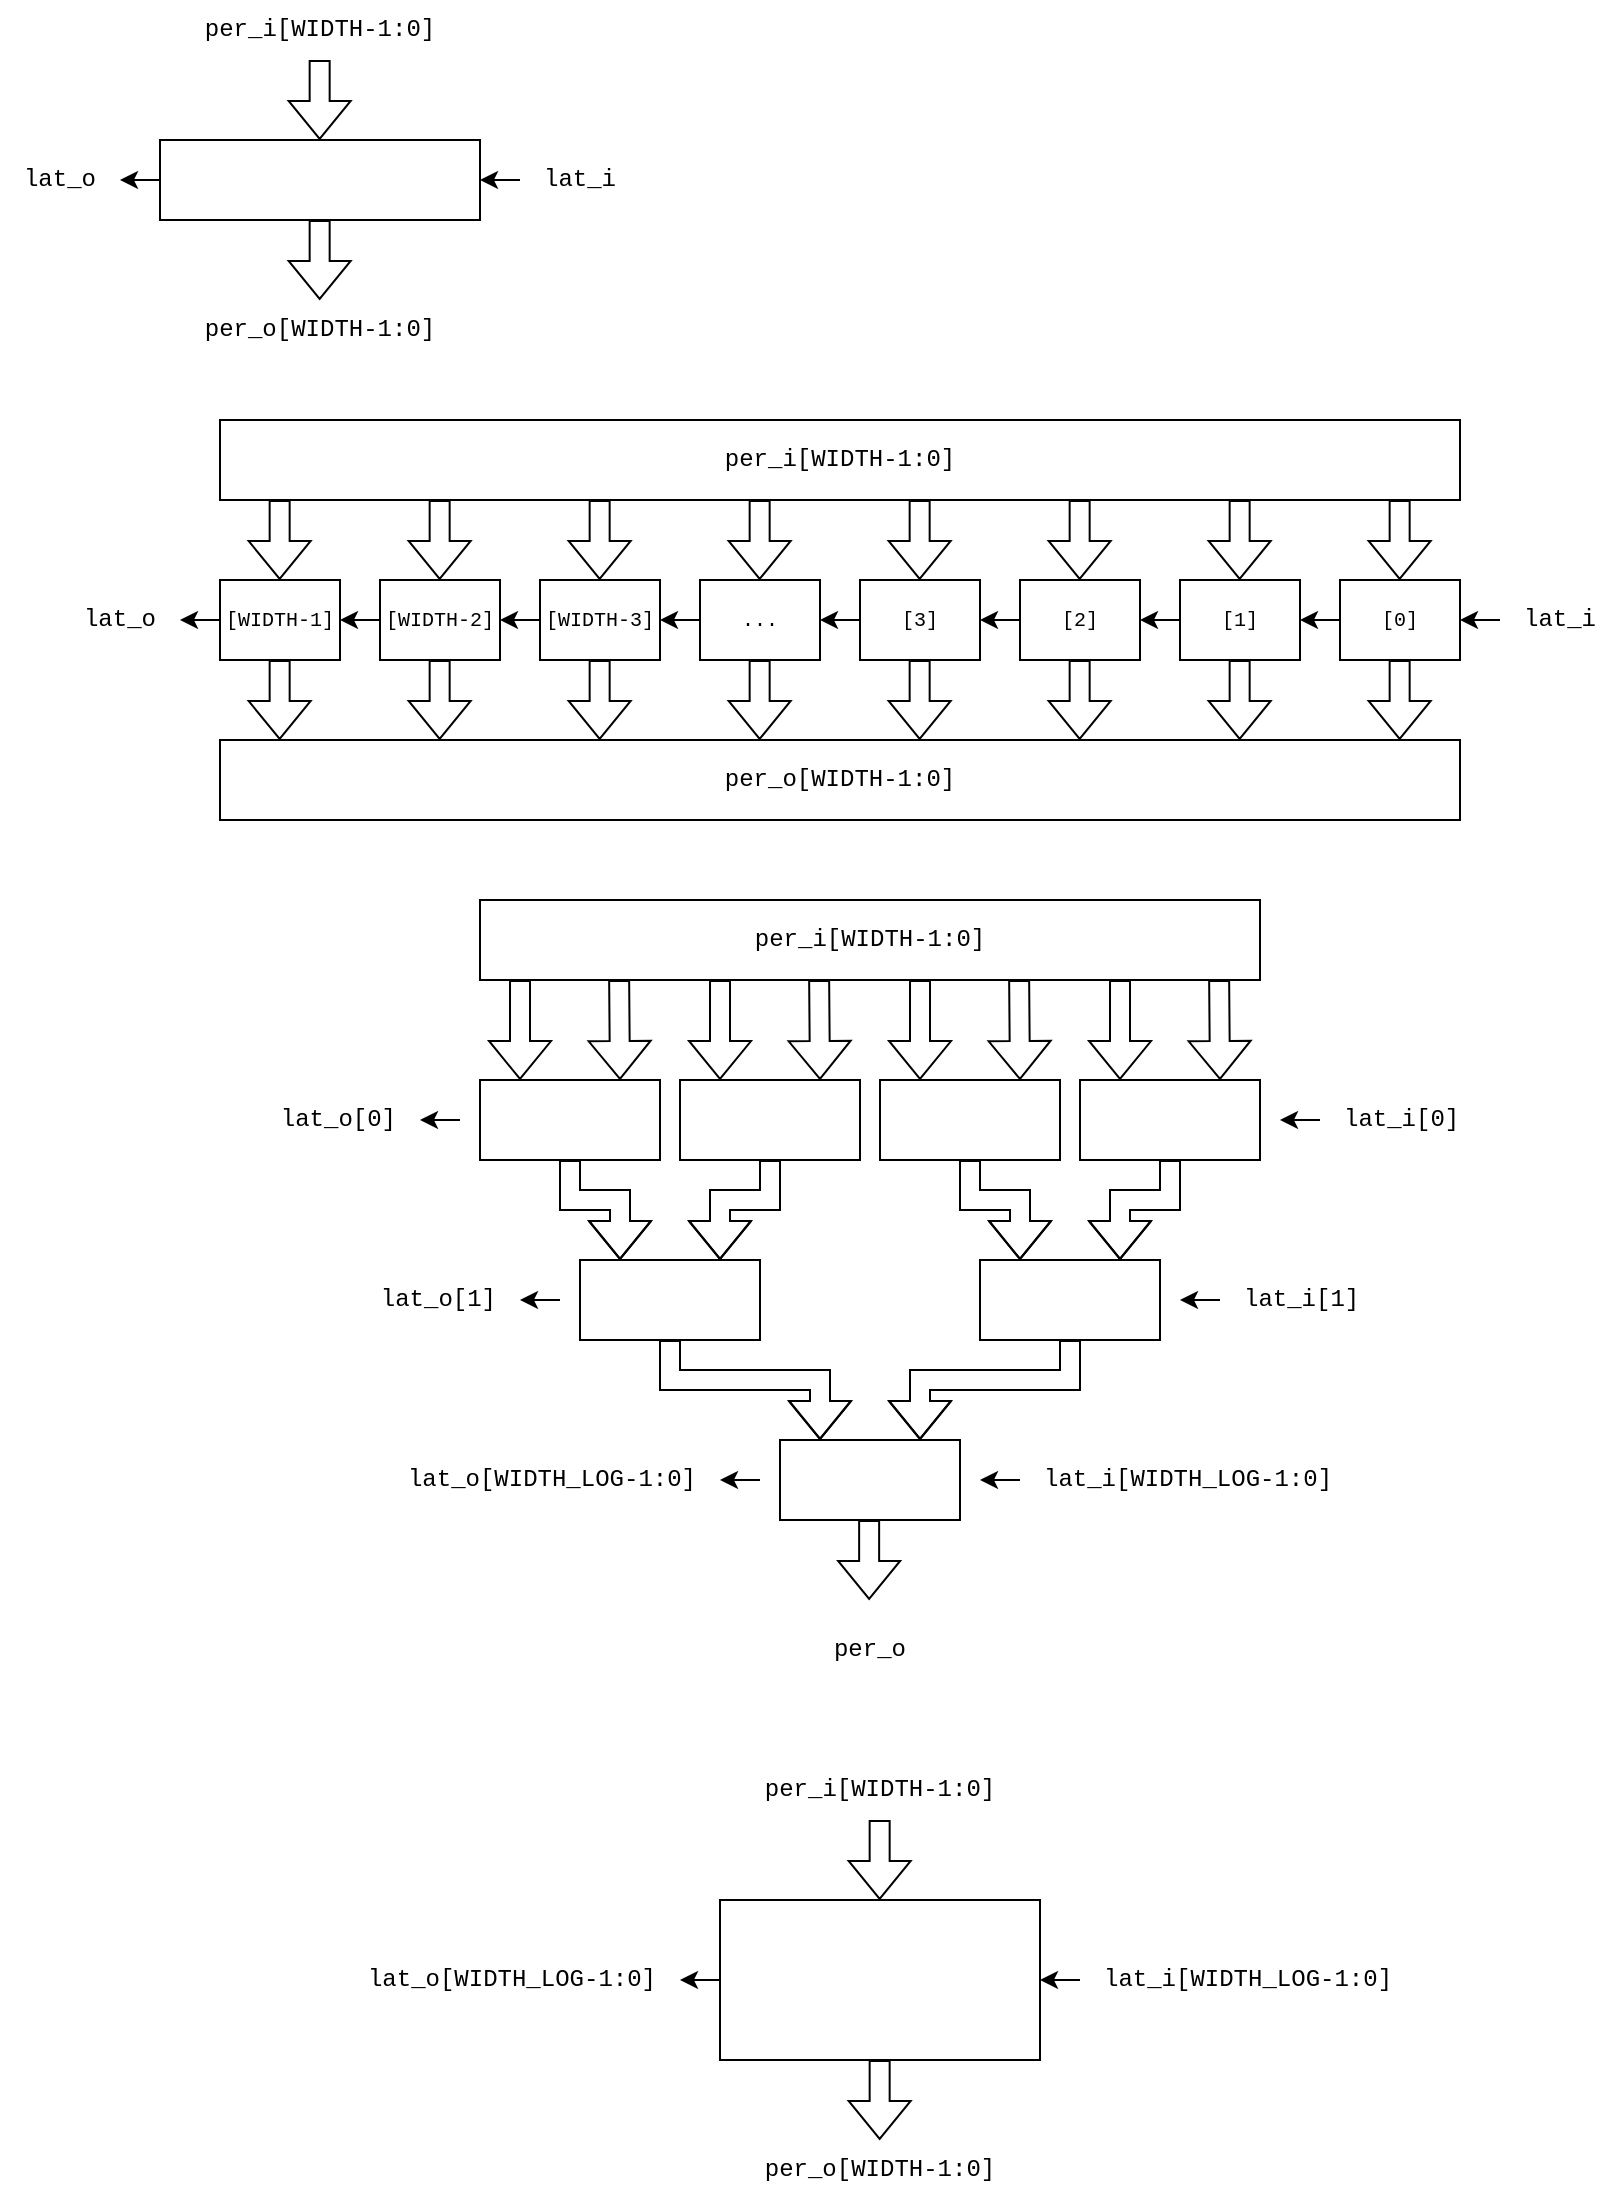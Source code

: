 <mxfile compressed="true" version="24.2.5" type="device" pages="2"><diagram name="Page-1" id="y2o_0QphWjmdBycHU4gI"><mxGraphModel dx="1247" dy="786" grid="1" gridSize="10" guides="1" tooltips="1" connect="1" arrows="1" fold="1" page="1" pageScale="1" pageWidth="827" pageHeight="1169" math="0" shadow="0"><root><mxCell id="0"/><mxCell id="1" parent="0"/><mxCell id="UEcYhnqqnaOUGPOgrFk_-6" style="edgeStyle=orthogonalEdgeStyle;rounded=0;orthogonalLoop=1;jettySize=auto;html=1;exitX=0;exitY=0.5;exitDx=0;exitDy=0;fontFamily=Courier New;" edge="1" parent="1" source="UEcYhnqqnaOUGPOgrFk_-1"><mxGeometry relative="1" as="geometry"><mxPoint x="60" y="120" as="targetPoint"/></mxGeometry></mxCell><mxCell id="UEcYhnqqnaOUGPOgrFk_-1" value="" style="rounded=0;whiteSpace=wrap;html=1;fontFamily=Courier New;" vertex="1" parent="1"><mxGeometry x="80" y="100" width="160" height="40" as="geometry"/></mxCell><mxCell id="UEcYhnqqnaOUGPOgrFk_-2" value="" style="shape=flexArrow;endArrow=classic;html=1;rounded=0;entryX=0.5;entryY=0;entryDx=0;entryDy=0;fontFamily=Courier New;" edge="1" parent="1"><mxGeometry width="50" height="50" relative="1" as="geometry"><mxPoint x="159.83" y="60" as="sourcePoint"/><mxPoint x="159.83" y="100" as="targetPoint"/></mxGeometry></mxCell><mxCell id="UEcYhnqqnaOUGPOgrFk_-5" value="" style="shape=flexArrow;endArrow=classic;html=1;rounded=0;entryX=0.5;entryY=0;entryDx=0;entryDy=0;fontFamily=Courier New;" edge="1" parent="1"><mxGeometry width="50" height="50" relative="1" as="geometry"><mxPoint x="159.83" y="140" as="sourcePoint"/><mxPoint x="159.83" y="180" as="targetPoint"/></mxGeometry></mxCell><mxCell id="UEcYhnqqnaOUGPOgrFk_-7" style="edgeStyle=orthogonalEdgeStyle;rounded=0;orthogonalLoop=1;jettySize=auto;html=1;entryX=1;entryY=0.5;entryDx=0;entryDy=0;fontFamily=Courier New;" edge="1" parent="1" target="UEcYhnqqnaOUGPOgrFk_-1"><mxGeometry relative="1" as="geometry"><mxPoint x="260" y="120" as="targetPoint"/><mxPoint x="260" y="120" as="sourcePoint"/><Array as="points"><mxPoint x="260" y="120"/><mxPoint x="260" y="120"/></Array></mxGeometry></mxCell><mxCell id="UEcYhnqqnaOUGPOgrFk_-8" value="&lt;font&gt;per_i[WIDTH-1:0]&lt;/font&gt;" style="text;html=1;align=center;verticalAlign=middle;whiteSpace=wrap;rounded=0;fontFamily=Courier New;" vertex="1" parent="1"><mxGeometry x="80" y="30" width="160" height="30" as="geometry"/></mxCell><mxCell id="UEcYhnqqnaOUGPOgrFk_-9" value="&lt;font&gt;per_o&lt;/font&gt;&lt;span style=&quot;&quot;&gt;[WIDTH-1:0]&lt;/span&gt;" style="text;html=1;align=center;verticalAlign=middle;whiteSpace=wrap;rounded=0;fontFamily=Courier New;" vertex="1" parent="1"><mxGeometry x="80" y="180" width="160" height="30" as="geometry"/></mxCell><mxCell id="UEcYhnqqnaOUGPOgrFk_-10" value="&lt;font&gt;lat_i&lt;/font&gt;" style="text;html=1;align=left;verticalAlign=middle;whiteSpace=wrap;rounded=0;fontFamily=Courier New;" vertex="1" parent="1"><mxGeometry x="270" y="100" width="50" height="40" as="geometry"/></mxCell><mxCell id="UEcYhnqqnaOUGPOgrFk_-11" value="&lt;font&gt;lat_o&lt;/font&gt;" style="text;html=1;align=right;verticalAlign=middle;whiteSpace=wrap;rounded=0;fontFamily=Courier New;" vertex="1" parent="1"><mxGeometry y="100" width="50" height="40" as="geometry"/></mxCell><mxCell id="UEcYhnqqnaOUGPOgrFk_-12" style="edgeStyle=orthogonalEdgeStyle;rounded=0;orthogonalLoop=1;jettySize=auto;html=1;exitX=0;exitY=0.5;exitDx=0;exitDy=0;fontFamily=Courier New;" edge="1" parent="1" source="UEcYhnqqnaOUGPOgrFk_-13"><mxGeometry relative="1" as="geometry"><mxPoint x="90" y="340" as="targetPoint"/></mxGeometry></mxCell><mxCell id="UEcYhnqqnaOUGPOgrFk_-13" value="[WIDTH-1]" style="rounded=0;whiteSpace=wrap;html=1;fontFamily=Courier New;fontSize=10;" vertex="1" parent="1"><mxGeometry x="110" y="320" width="60" height="40" as="geometry"/></mxCell><mxCell id="UEcYhnqqnaOUGPOgrFk_-14" value="" style="shape=flexArrow;endArrow=classic;html=1;rounded=0;entryX=0.5;entryY=0;entryDx=0;entryDy=0;fontFamily=Courier New;" edge="1" parent="1"><mxGeometry width="50" height="50" relative="1" as="geometry"><mxPoint x="139.83" y="280" as="sourcePoint"/><mxPoint x="139.83" y="320" as="targetPoint"/></mxGeometry></mxCell><mxCell id="UEcYhnqqnaOUGPOgrFk_-15" value="" style="shape=flexArrow;endArrow=classic;html=1;rounded=0;entryX=0.5;entryY=0;entryDx=0;entryDy=0;fontFamily=Courier New;" edge="1" parent="1"><mxGeometry width="50" height="50" relative="1" as="geometry"><mxPoint x="139.83" y="360" as="sourcePoint"/><mxPoint x="139.83" y="400" as="targetPoint"/></mxGeometry></mxCell><mxCell id="UEcYhnqqnaOUGPOgrFk_-19" value="&lt;font&gt;lat_i&lt;/font&gt;" style="text;html=1;align=left;verticalAlign=middle;whiteSpace=wrap;rounded=0;fontFamily=Courier New;" vertex="1" parent="1"><mxGeometry x="760" y="320" width="50" height="40" as="geometry"/></mxCell><mxCell id="UEcYhnqqnaOUGPOgrFk_-20" value="&lt;font&gt;lat_o&lt;/font&gt;" style="text;html=1;align=right;verticalAlign=middle;whiteSpace=wrap;rounded=0;fontFamily=Courier New;" vertex="1" parent="1"><mxGeometry x="30" y="320" width="50" height="40" as="geometry"/></mxCell><mxCell id="UEcYhnqqnaOUGPOgrFk_-21" style="edgeStyle=orthogonalEdgeStyle;rounded=0;orthogonalLoop=1;jettySize=auto;html=1;exitX=0;exitY=0.5;exitDx=0;exitDy=0;fontFamily=Courier New;fontSize=10;" edge="1" parent="1" source="UEcYhnqqnaOUGPOgrFk_-22"><mxGeometry relative="1" as="geometry"><mxPoint x="170" y="340" as="targetPoint"/></mxGeometry></mxCell><mxCell id="UEcYhnqqnaOUGPOgrFk_-22" value="[WIDTH-2]" style="rounded=0;whiteSpace=wrap;html=1;fontFamily=Courier New;fontSize=10;" vertex="1" parent="1"><mxGeometry x="190" y="320" width="60" height="40" as="geometry"/></mxCell><mxCell id="UEcYhnqqnaOUGPOgrFk_-23" value="" style="shape=flexArrow;endArrow=classic;html=1;rounded=0;entryX=0.5;entryY=0;entryDx=0;entryDy=0;fontFamily=Courier New;" edge="1" parent="1"><mxGeometry width="50" height="50" relative="1" as="geometry"><mxPoint x="219.83" y="280" as="sourcePoint"/><mxPoint x="219.83" y="320" as="targetPoint"/></mxGeometry></mxCell><mxCell id="UEcYhnqqnaOUGPOgrFk_-24" value="" style="shape=flexArrow;endArrow=classic;html=1;rounded=0;entryX=0.5;entryY=0;entryDx=0;entryDy=0;fontFamily=Courier New;" edge="1" parent="1"><mxGeometry width="50" height="50" relative="1" as="geometry"><mxPoint x="219.83" y="360" as="sourcePoint"/><mxPoint x="219.83" y="400" as="targetPoint"/></mxGeometry></mxCell><mxCell id="UEcYhnqqnaOUGPOgrFk_-25" style="edgeStyle=orthogonalEdgeStyle;rounded=0;orthogonalLoop=1;jettySize=auto;html=1;exitX=0;exitY=0.5;exitDx=0;exitDy=0;fontFamily=Courier New;fontSize=10;" edge="1" parent="1" source="UEcYhnqqnaOUGPOgrFk_-26"><mxGeometry relative="1" as="geometry"><mxPoint x="250" y="340" as="targetPoint"/></mxGeometry></mxCell><mxCell id="UEcYhnqqnaOUGPOgrFk_-26" value="[WIDTH-3]" style="rounded=0;whiteSpace=wrap;html=1;fontFamily=Courier New;fontSize=10;" vertex="1" parent="1"><mxGeometry x="270" y="320" width="60" height="40" as="geometry"/></mxCell><mxCell id="UEcYhnqqnaOUGPOgrFk_-27" value="" style="shape=flexArrow;endArrow=classic;html=1;rounded=0;entryX=0.5;entryY=0;entryDx=0;entryDy=0;fontFamily=Courier New;" edge="1" parent="1"><mxGeometry width="50" height="50" relative="1" as="geometry"><mxPoint x="299.83" y="280" as="sourcePoint"/><mxPoint x="299.83" y="320" as="targetPoint"/></mxGeometry></mxCell><mxCell id="UEcYhnqqnaOUGPOgrFk_-28" value="" style="shape=flexArrow;endArrow=classic;html=1;rounded=0;entryX=0.5;entryY=0;entryDx=0;entryDy=0;fontFamily=Courier New;" edge="1" parent="1"><mxGeometry width="50" height="50" relative="1" as="geometry"><mxPoint x="299.83" y="360" as="sourcePoint"/><mxPoint x="299.83" y="400" as="targetPoint"/></mxGeometry></mxCell><mxCell id="UEcYhnqqnaOUGPOgrFk_-29" style="edgeStyle=orthogonalEdgeStyle;rounded=0;orthogonalLoop=1;jettySize=auto;html=1;exitX=0;exitY=0.5;exitDx=0;exitDy=0;fontFamily=Courier New;fontSize=10;" edge="1" parent="1" source="UEcYhnqqnaOUGPOgrFk_-30"><mxGeometry relative="1" as="geometry"><mxPoint x="330" y="340" as="targetPoint"/></mxGeometry></mxCell><mxCell id="UEcYhnqqnaOUGPOgrFk_-30" value="..." style="rounded=0;whiteSpace=wrap;html=1;fontFamily=Courier New;fontSize=10;" vertex="1" parent="1"><mxGeometry x="350" y="320" width="60" height="40" as="geometry"/></mxCell><mxCell id="UEcYhnqqnaOUGPOgrFk_-31" value="" style="shape=flexArrow;endArrow=classic;html=1;rounded=0;entryX=0.5;entryY=0;entryDx=0;entryDy=0;fontFamily=Courier New;" edge="1" parent="1"><mxGeometry width="50" height="50" relative="1" as="geometry"><mxPoint x="379.83" y="280" as="sourcePoint"/><mxPoint x="379.83" y="320" as="targetPoint"/></mxGeometry></mxCell><mxCell id="UEcYhnqqnaOUGPOgrFk_-32" value="" style="shape=flexArrow;endArrow=classic;html=1;rounded=0;entryX=0.5;entryY=0;entryDx=0;entryDy=0;fontFamily=Courier New;" edge="1" parent="1"><mxGeometry width="50" height="50" relative="1" as="geometry"><mxPoint x="379.83" y="360" as="sourcePoint"/><mxPoint x="379.83" y="400" as="targetPoint"/></mxGeometry></mxCell><mxCell id="UEcYhnqqnaOUGPOgrFk_-33" style="edgeStyle=orthogonalEdgeStyle;rounded=0;orthogonalLoop=1;jettySize=auto;html=1;exitX=0;exitY=0.5;exitDx=0;exitDy=0;fontFamily=Courier New;fontSize=10;" edge="1" parent="1" source="UEcYhnqqnaOUGPOgrFk_-34"><mxGeometry relative="1" as="geometry"><mxPoint x="410" y="340" as="targetPoint"/></mxGeometry></mxCell><mxCell id="UEcYhnqqnaOUGPOgrFk_-34" value="[3]" style="rounded=0;whiteSpace=wrap;html=1;fontFamily=Courier New;fontSize=10;" vertex="1" parent="1"><mxGeometry x="430" y="320" width="60" height="40" as="geometry"/></mxCell><mxCell id="UEcYhnqqnaOUGPOgrFk_-35" value="" style="shape=flexArrow;endArrow=classic;html=1;rounded=0;entryX=0.5;entryY=0;entryDx=0;entryDy=0;fontFamily=Courier New;" edge="1" parent="1"><mxGeometry width="50" height="50" relative="1" as="geometry"><mxPoint x="459.83" y="280" as="sourcePoint"/><mxPoint x="459.83" y="320" as="targetPoint"/></mxGeometry></mxCell><mxCell id="UEcYhnqqnaOUGPOgrFk_-36" value="" style="shape=flexArrow;endArrow=classic;html=1;rounded=0;entryX=0.5;entryY=0;entryDx=0;entryDy=0;fontFamily=Courier New;" edge="1" parent="1"><mxGeometry width="50" height="50" relative="1" as="geometry"><mxPoint x="459.83" y="360" as="sourcePoint"/><mxPoint x="459.83" y="400" as="targetPoint"/></mxGeometry></mxCell><mxCell id="UEcYhnqqnaOUGPOgrFk_-37" style="edgeStyle=orthogonalEdgeStyle;rounded=0;orthogonalLoop=1;jettySize=auto;html=1;exitX=0;exitY=0.5;exitDx=0;exitDy=0;fontFamily=Courier New;fontSize=10;" edge="1" parent="1" source="UEcYhnqqnaOUGPOgrFk_-38"><mxGeometry relative="1" as="geometry"><mxPoint x="490" y="340" as="targetPoint"/></mxGeometry></mxCell><mxCell id="UEcYhnqqnaOUGPOgrFk_-38" value="[2]" style="rounded=0;whiteSpace=wrap;html=1;fontFamily=Courier New;fontSize=10;" vertex="1" parent="1"><mxGeometry x="510" y="320" width="60" height="40" as="geometry"/></mxCell><mxCell id="UEcYhnqqnaOUGPOgrFk_-39" value="" style="shape=flexArrow;endArrow=classic;html=1;rounded=0;entryX=0.5;entryY=0;entryDx=0;entryDy=0;fontFamily=Courier New;" edge="1" parent="1"><mxGeometry width="50" height="50" relative="1" as="geometry"><mxPoint x="539.83" y="280" as="sourcePoint"/><mxPoint x="539.83" y="320" as="targetPoint"/></mxGeometry></mxCell><mxCell id="UEcYhnqqnaOUGPOgrFk_-40" value="" style="shape=flexArrow;endArrow=classic;html=1;rounded=0;entryX=0.5;entryY=0;entryDx=0;entryDy=0;fontFamily=Courier New;" edge="1" parent="1"><mxGeometry width="50" height="50" relative="1" as="geometry"><mxPoint x="539.83" y="360" as="sourcePoint"/><mxPoint x="539.83" y="400" as="targetPoint"/></mxGeometry></mxCell><mxCell id="UEcYhnqqnaOUGPOgrFk_-41" style="edgeStyle=orthogonalEdgeStyle;rounded=0;orthogonalLoop=1;jettySize=auto;html=1;exitX=0;exitY=0.5;exitDx=0;exitDy=0;fontFamily=Courier New;fontSize=10;" edge="1" parent="1" source="UEcYhnqqnaOUGPOgrFk_-42"><mxGeometry relative="1" as="geometry"><mxPoint x="570" y="340" as="targetPoint"/></mxGeometry></mxCell><mxCell id="UEcYhnqqnaOUGPOgrFk_-42" value="[1]" style="rounded=0;whiteSpace=wrap;html=1;fontFamily=Courier New;fontSize=10;" vertex="1" parent="1"><mxGeometry x="590" y="320" width="60" height="40" as="geometry"/></mxCell><mxCell id="UEcYhnqqnaOUGPOgrFk_-43" value="" style="shape=flexArrow;endArrow=classic;html=1;rounded=0;entryX=0.5;entryY=0;entryDx=0;entryDy=0;fontFamily=Courier New;" edge="1" parent="1"><mxGeometry width="50" height="50" relative="1" as="geometry"><mxPoint x="619.83" y="280" as="sourcePoint"/><mxPoint x="619.83" y="320" as="targetPoint"/></mxGeometry></mxCell><mxCell id="UEcYhnqqnaOUGPOgrFk_-44" value="" style="shape=flexArrow;endArrow=classic;html=1;rounded=0;entryX=0.5;entryY=0;entryDx=0;entryDy=0;fontFamily=Courier New;" edge="1" parent="1"><mxGeometry width="50" height="50" relative="1" as="geometry"><mxPoint x="619.83" y="360" as="sourcePoint"/><mxPoint x="619.83" y="400" as="targetPoint"/></mxGeometry></mxCell><mxCell id="UEcYhnqqnaOUGPOgrFk_-45" style="edgeStyle=orthogonalEdgeStyle;rounded=0;orthogonalLoop=1;jettySize=auto;html=1;exitX=0;exitY=0.5;exitDx=0;exitDy=0;fontFamily=Courier New;fontSize=10;" edge="1" parent="1" source="UEcYhnqqnaOUGPOgrFk_-46"><mxGeometry relative="1" as="geometry"><mxPoint x="650" y="340" as="targetPoint"/></mxGeometry></mxCell><mxCell id="UEcYhnqqnaOUGPOgrFk_-46" value="&lt;font style=&quot;font-size: 10px;&quot;&gt;[0]&lt;/font&gt;" style="rounded=0;whiteSpace=wrap;html=1;fontFamily=Courier New;fontSize=10;" vertex="1" parent="1"><mxGeometry x="670" y="320" width="60" height="40" as="geometry"/></mxCell><mxCell id="UEcYhnqqnaOUGPOgrFk_-47" value="" style="shape=flexArrow;endArrow=classic;html=1;rounded=0;entryX=0.5;entryY=0;entryDx=0;entryDy=0;fontFamily=Courier New;" edge="1" parent="1"><mxGeometry width="50" height="50" relative="1" as="geometry"><mxPoint x="699.83" y="280" as="sourcePoint"/><mxPoint x="699.83" y="320" as="targetPoint"/></mxGeometry></mxCell><mxCell id="UEcYhnqqnaOUGPOgrFk_-48" value="" style="shape=flexArrow;endArrow=classic;html=1;rounded=0;entryX=0.5;entryY=0;entryDx=0;entryDy=0;fontFamily=Courier New;" edge="1" parent="1"><mxGeometry width="50" height="50" relative="1" as="geometry"><mxPoint x="699.83" y="360" as="sourcePoint"/><mxPoint x="699.83" y="400" as="targetPoint"/></mxGeometry></mxCell><mxCell id="UEcYhnqqnaOUGPOgrFk_-49" style="edgeStyle=orthogonalEdgeStyle;rounded=0;orthogonalLoop=1;jettySize=auto;html=1;fontFamily=Courier New;" edge="1" parent="1"><mxGeometry relative="1" as="geometry"><mxPoint x="730" y="340" as="targetPoint"/><mxPoint x="750" y="340" as="sourcePoint"/></mxGeometry></mxCell><mxCell id="UEcYhnqqnaOUGPOgrFk_-50" value="per_i[WIDTH-1:0]" style="rounded=0;whiteSpace=wrap;html=1;fontFamily=Courier New;" vertex="1" parent="1"><mxGeometry x="110" y="240" width="620" height="40" as="geometry"/></mxCell><mxCell id="UEcYhnqqnaOUGPOgrFk_-51" value="per_o[WIDTH-1:0]" style="rounded=0;whiteSpace=wrap;html=1;fontFamily=Courier New;" vertex="1" parent="1"><mxGeometry x="110" y="400" width="620" height="40" as="geometry"/></mxCell><mxCell id="UEcYhnqqnaOUGPOgrFk_-60" value="" style="shape=flexArrow;endArrow=classic;html=1;rounded=0;fontFamily=Courier New;" edge="1" parent="1"><mxGeometry width="50" height="50" relative="1" as="geometry"><mxPoint x="260.01" y="520" as="sourcePoint"/><mxPoint x="260" y="570" as="targetPoint"/></mxGeometry></mxCell><mxCell id="UEcYhnqqnaOUGPOgrFk_-64" value="" style="shape=flexArrow;endArrow=classic;html=1;rounded=0;fontFamily=Courier New;" edge="1" parent="1"><mxGeometry width="50" height="50" relative="1" as="geometry"><mxPoint x="309.57" y="520" as="sourcePoint"/><mxPoint x="310" y="570" as="targetPoint"/></mxGeometry></mxCell><mxCell id="UEcYhnqqnaOUGPOgrFk_-90" value="per_i[WIDTH-1:0]" style="rounded=0;whiteSpace=wrap;html=1;fontFamily=Courier New;" vertex="1" parent="1"><mxGeometry x="240" y="480" width="390" height="40" as="geometry"/></mxCell><mxCell id="UEcYhnqqnaOUGPOgrFk_-96" value="" style="shape=flexArrow;endArrow=classic;html=1;rounded=0;fontFamily=Courier New;" edge="1" parent="1"><mxGeometry width="50" height="50" relative="1" as="geometry"><mxPoint x="360.01" y="520" as="sourcePoint"/><mxPoint x="360" y="570" as="targetPoint"/></mxGeometry></mxCell><mxCell id="UEcYhnqqnaOUGPOgrFk_-98" value="" style="shape=flexArrow;endArrow=classic;html=1;rounded=0;fontFamily=Courier New;" edge="1" parent="1"><mxGeometry width="50" height="50" relative="1" as="geometry"><mxPoint x="409.57" y="520" as="sourcePoint"/><mxPoint x="410" y="570" as="targetPoint"/></mxGeometry></mxCell><mxCell id="UEcYhnqqnaOUGPOgrFk_-123" value="" style="rounded=0;whiteSpace=wrap;html=1;fontFamily=Courier New;fontSize=10;" vertex="1" parent="1"><mxGeometry x="240" y="570" width="90" height="40" as="geometry"/></mxCell><mxCell id="UEcYhnqqnaOUGPOgrFk_-124" value="" style="rounded=0;whiteSpace=wrap;html=1;fontFamily=Courier New;fontSize=10;" vertex="1" parent="1"><mxGeometry x="340" y="570" width="90" height="40" as="geometry"/></mxCell><mxCell id="UEcYhnqqnaOUGPOgrFk_-132" value="" style="rounded=0;whiteSpace=wrap;html=1;fontFamily=Courier New;fontSize=10;" vertex="1" parent="1"><mxGeometry x="290" y="660" width="90" height="40" as="geometry"/></mxCell><mxCell id="UEcYhnqqnaOUGPOgrFk_-134" value="" style="shape=flexArrow;endArrow=classic;html=1;rounded=0;fontFamily=Courier New;" edge="1" parent="1"><mxGeometry width="50" height="50" relative="1" as="geometry"><mxPoint x="460.01" y="520" as="sourcePoint"/><mxPoint x="460" y="570" as="targetPoint"/></mxGeometry></mxCell><mxCell id="UEcYhnqqnaOUGPOgrFk_-135" value="" style="shape=flexArrow;endArrow=classic;html=1;rounded=0;fontFamily=Courier New;" edge="1" parent="1"><mxGeometry width="50" height="50" relative="1" as="geometry"><mxPoint x="509.57" y="520" as="sourcePoint"/><mxPoint x="510" y="570" as="targetPoint"/></mxGeometry></mxCell><mxCell id="UEcYhnqqnaOUGPOgrFk_-136" value="" style="shape=flexArrow;endArrow=classic;html=1;rounded=0;fontFamily=Courier New;" edge="1" parent="1"><mxGeometry width="50" height="50" relative="1" as="geometry"><mxPoint x="560.01" y="520" as="sourcePoint"/><mxPoint x="560" y="570" as="targetPoint"/></mxGeometry></mxCell><mxCell id="UEcYhnqqnaOUGPOgrFk_-137" value="" style="shape=flexArrow;endArrow=classic;html=1;rounded=0;fontFamily=Courier New;" edge="1" parent="1"><mxGeometry width="50" height="50" relative="1" as="geometry"><mxPoint x="609.57" y="520" as="sourcePoint"/><mxPoint x="610" y="570" as="targetPoint"/></mxGeometry></mxCell><mxCell id="UEcYhnqqnaOUGPOgrFk_-138" value="" style="rounded=0;whiteSpace=wrap;html=1;fontFamily=Courier New;fontSize=10;" vertex="1" parent="1"><mxGeometry x="440" y="570" width="90" height="40" as="geometry"/></mxCell><mxCell id="UEcYhnqqnaOUGPOgrFk_-139" value="" style="rounded=0;whiteSpace=wrap;html=1;fontFamily=Courier New;fontSize=10;" vertex="1" parent="1"><mxGeometry x="540" y="570" width="90" height="40" as="geometry"/></mxCell><mxCell id="UEcYhnqqnaOUGPOgrFk_-140" value="" style="shape=flexArrow;endArrow=classic;html=1;rounded=0;fontFamily=Courier New;exitX=0.5;exitY=1;exitDx=0;exitDy=0;" edge="1" parent="1" source="UEcYhnqqnaOUGPOgrFk_-138"><mxGeometry width="50" height="50" relative="1" as="geometry"><mxPoint x="600" y="630" as="sourcePoint"/><mxPoint x="510" y="660" as="targetPoint"/><Array as="points"><mxPoint x="485" y="630"/><mxPoint x="510" y="630"/></Array></mxGeometry></mxCell><mxCell id="UEcYhnqqnaOUGPOgrFk_-141" value="" style="rounded=0;whiteSpace=wrap;html=1;fontFamily=Courier New;fontSize=10;" vertex="1" parent="1"><mxGeometry x="490" y="660" width="90" height="40" as="geometry"/></mxCell><mxCell id="UEcYhnqqnaOUGPOgrFk_-142" value="" style="shape=flexArrow;endArrow=classic;html=1;rounded=0;fontFamily=Courier New;exitX=0.5;exitY=1;exitDx=0;exitDy=0;" edge="1" parent="1"><mxGeometry width="50" height="50" relative="1" as="geometry"><mxPoint x="585" y="610" as="sourcePoint"/><mxPoint x="560" y="660" as="targetPoint"/><Array as="points"><mxPoint x="585" y="630"/><mxPoint x="560" y="630"/></Array></mxGeometry></mxCell><mxCell id="UEcYhnqqnaOUGPOgrFk_-143" value="" style="rounded=0;whiteSpace=wrap;html=1;fontFamily=Courier New;fontSize=10;" vertex="1" parent="1"><mxGeometry x="390" y="750" width="90" height="40" as="geometry"/></mxCell><mxCell id="UEcYhnqqnaOUGPOgrFk_-144" value="" style="shape=flexArrow;endArrow=classic;html=1;rounded=0;fontFamily=Courier New;exitX=0.5;exitY=1;exitDx=0;exitDy=0;" edge="1" parent="1" source="UEcYhnqqnaOUGPOgrFk_-132"><mxGeometry width="50" height="50" relative="1" as="geometry"><mxPoint x="385" y="700" as="sourcePoint"/><mxPoint x="410" y="750" as="targetPoint"/><Array as="points"><mxPoint x="335" y="720"/><mxPoint x="410" y="720"/></Array></mxGeometry></mxCell><mxCell id="UEcYhnqqnaOUGPOgrFk_-145" value="" style="shape=flexArrow;endArrow=classic;html=1;rounded=0;fontFamily=Courier New;exitX=0.5;exitY=1;exitDx=0;exitDy=0;" edge="1" parent="1" source="UEcYhnqqnaOUGPOgrFk_-141"><mxGeometry width="50" height="50" relative="1" as="geometry"><mxPoint x="485" y="700" as="sourcePoint"/><mxPoint x="460" y="750" as="targetPoint"/><Array as="points"><mxPoint x="535" y="720"/><mxPoint x="460" y="720"/></Array></mxGeometry></mxCell><mxCell id="UEcYhnqqnaOUGPOgrFk_-146" value="" style="shape=flexArrow;endArrow=classic;html=1;rounded=0;fontFamily=Courier New;exitX=0.5;exitY=1;exitDx=0;exitDy=0;" edge="1" parent="1"><mxGeometry width="50" height="50" relative="1" as="geometry"><mxPoint x="285" y="610" as="sourcePoint"/><mxPoint x="310" y="660" as="targetPoint"/><Array as="points"><mxPoint x="285" y="630"/><mxPoint x="310" y="630"/></Array></mxGeometry></mxCell><mxCell id="UEcYhnqqnaOUGPOgrFk_-147" value="" style="shape=flexArrow;endArrow=classic;html=1;rounded=0;fontFamily=Courier New;exitX=0.5;exitY=1;exitDx=0;exitDy=0;" edge="1" parent="1"><mxGeometry width="50" height="50" relative="1" as="geometry"><mxPoint x="385" y="610" as="sourcePoint"/><mxPoint x="360" y="660" as="targetPoint"/><Array as="points"><mxPoint x="385" y="630"/><mxPoint x="360" y="630"/></Array></mxGeometry></mxCell><mxCell id="UEcYhnqqnaOUGPOgrFk_-158" value="&lt;font&gt;lat_i[0]&lt;/font&gt;" style="text;html=1;align=left;verticalAlign=middle;whiteSpace=wrap;rounded=0;fontFamily=Courier New;" vertex="1" parent="1"><mxGeometry x="670" y="570" width="90" height="40" as="geometry"/></mxCell><mxCell id="UEcYhnqqnaOUGPOgrFk_-159" style="edgeStyle=orthogonalEdgeStyle;rounded=0;orthogonalLoop=1;jettySize=auto;html=1;fontFamily=Courier New;" edge="1" parent="1"><mxGeometry relative="1" as="geometry"><mxPoint x="640" y="590" as="targetPoint"/><mxPoint x="660" y="590" as="sourcePoint"/></mxGeometry></mxCell><mxCell id="UEcYhnqqnaOUGPOgrFk_-160" value="&lt;font&gt;lat_i[1]&lt;/font&gt;" style="text;html=1;align=left;verticalAlign=middle;whiteSpace=wrap;rounded=0;fontFamily=Courier New;" vertex="1" parent="1"><mxGeometry x="620" y="660" width="90" height="40" as="geometry"/></mxCell><mxCell id="UEcYhnqqnaOUGPOgrFk_-161" style="edgeStyle=orthogonalEdgeStyle;rounded=0;orthogonalLoop=1;jettySize=auto;html=1;fontFamily=Courier New;" edge="1" parent="1"><mxGeometry relative="1" as="geometry"><mxPoint x="590" y="680" as="targetPoint"/><mxPoint x="610" y="680" as="sourcePoint"/></mxGeometry></mxCell><mxCell id="UEcYhnqqnaOUGPOgrFk_-162" value="" style="shape=flexArrow;endArrow=classic;html=1;rounded=0;entryX=0.5;entryY=0;entryDx=0;entryDy=0;fontFamily=Courier New;" edge="1" parent="1"><mxGeometry width="50" height="50" relative="1" as="geometry"><mxPoint x="434.57" y="790" as="sourcePoint"/><mxPoint x="434.57" y="830" as="targetPoint"/></mxGeometry></mxCell><mxCell id="UEcYhnqqnaOUGPOgrFk_-163" value="&lt;font&gt;per_o&lt;/font&gt;" style="text;html=1;align=center;verticalAlign=middle;whiteSpace=wrap;rounded=0;fontFamily=Courier New;" vertex="1" parent="1"><mxGeometry x="350" y="840" width="170" height="30" as="geometry"/></mxCell><mxCell id="UEcYhnqqnaOUGPOgrFk_-166" value="&lt;font&gt;lat_i[WIDTH_LOG-1:0]&lt;/font&gt;" style="text;html=1;align=left;verticalAlign=middle;whiteSpace=wrap;rounded=0;fontFamily=Courier New;" vertex="1" parent="1"><mxGeometry x="520" y="750" width="160" height="40" as="geometry"/></mxCell><mxCell id="UEcYhnqqnaOUGPOgrFk_-167" style="edgeStyle=orthogonalEdgeStyle;rounded=0;orthogonalLoop=1;jettySize=auto;html=1;fontFamily=Courier New;" edge="1" parent="1"><mxGeometry relative="1" as="geometry"><mxPoint x="490" y="770" as="targetPoint"/><mxPoint x="510" y="770" as="sourcePoint"/></mxGeometry></mxCell><mxCell id="UEcYhnqqnaOUGPOgrFk_-168" style="edgeStyle=orthogonalEdgeStyle;rounded=0;orthogonalLoop=1;jettySize=auto;html=1;exitX=0;exitY=0.5;exitDx=0;exitDy=0;fontFamily=Courier New;" edge="1" parent="1"><mxGeometry relative="1" as="geometry"><mxPoint x="210" y="590" as="targetPoint"/><mxPoint x="230" y="590" as="sourcePoint"/></mxGeometry></mxCell><mxCell id="UEcYhnqqnaOUGPOgrFk_-169" value="&lt;font&gt;lat_o[0]&lt;/font&gt;" style="text;html=1;align=right;verticalAlign=middle;whiteSpace=wrap;rounded=0;fontFamily=Courier New;" vertex="1" parent="1"><mxGeometry x="120" y="570" width="80" height="40" as="geometry"/></mxCell><mxCell id="UEcYhnqqnaOUGPOgrFk_-170" style="edgeStyle=orthogonalEdgeStyle;rounded=0;orthogonalLoop=1;jettySize=auto;html=1;exitX=0;exitY=0.5;exitDx=0;exitDy=0;fontFamily=Courier New;" edge="1" parent="1"><mxGeometry relative="1" as="geometry"><mxPoint x="260" y="680" as="targetPoint"/><mxPoint x="280" y="680" as="sourcePoint"/></mxGeometry></mxCell><mxCell id="UEcYhnqqnaOUGPOgrFk_-171" value="&lt;font&gt;lat_o[1]&lt;/font&gt;" style="text;html=1;align=right;verticalAlign=middle;whiteSpace=wrap;rounded=0;fontFamily=Courier New;" vertex="1" parent="1"><mxGeometry x="170" y="660" width="80" height="40" as="geometry"/></mxCell><mxCell id="UEcYhnqqnaOUGPOgrFk_-172" style="edgeStyle=orthogonalEdgeStyle;rounded=0;orthogonalLoop=1;jettySize=auto;html=1;exitX=0;exitY=0.5;exitDx=0;exitDy=0;fontFamily=Courier New;" edge="1" parent="1"><mxGeometry relative="1" as="geometry"><mxPoint x="360" y="770" as="targetPoint"/><mxPoint x="380" y="770" as="sourcePoint"/></mxGeometry></mxCell><mxCell id="UEcYhnqqnaOUGPOgrFk_-173" value="&lt;font&gt;lat_o[WIDTH_LOG-1:0]&lt;/font&gt;" style="text;html=1;align=right;verticalAlign=middle;whiteSpace=wrap;rounded=0;fontFamily=Courier New;" vertex="1" parent="1"><mxGeometry x="200" y="750" width="150" height="40" as="geometry"/></mxCell><mxCell id="UEcYhnqqnaOUGPOgrFk_-174" style="edgeStyle=orthogonalEdgeStyle;rounded=0;orthogonalLoop=1;jettySize=auto;html=1;exitX=0;exitY=0.5;exitDx=0;exitDy=0;fontFamily=Courier New;" edge="1" parent="1" source="UEcYhnqqnaOUGPOgrFk_-175"><mxGeometry relative="1" as="geometry"><mxPoint x="340" y="1020" as="targetPoint"/></mxGeometry></mxCell><mxCell id="UEcYhnqqnaOUGPOgrFk_-175" value="" style="rounded=0;whiteSpace=wrap;html=1;fontFamily=Courier New;" vertex="1" parent="1"><mxGeometry x="360" y="980" width="160" height="80" as="geometry"/></mxCell><mxCell id="UEcYhnqqnaOUGPOgrFk_-176" value="" style="shape=flexArrow;endArrow=classic;html=1;rounded=0;entryX=0.5;entryY=0;entryDx=0;entryDy=0;fontFamily=Courier New;" edge="1" parent="1"><mxGeometry width="50" height="50" relative="1" as="geometry"><mxPoint x="439.83" y="940" as="sourcePoint"/><mxPoint x="439.83" y="980" as="targetPoint"/></mxGeometry></mxCell><mxCell id="UEcYhnqqnaOUGPOgrFk_-177" value="" style="shape=flexArrow;endArrow=classic;html=1;rounded=0;entryX=0.5;entryY=0;entryDx=0;entryDy=0;fontFamily=Courier New;" edge="1" parent="1"><mxGeometry width="50" height="50" relative="1" as="geometry"><mxPoint x="439.83" y="1060" as="sourcePoint"/><mxPoint x="439.83" y="1100" as="targetPoint"/></mxGeometry></mxCell><mxCell id="UEcYhnqqnaOUGPOgrFk_-178" style="edgeStyle=orthogonalEdgeStyle;rounded=0;orthogonalLoop=1;jettySize=auto;html=1;entryX=1;entryY=0.5;entryDx=0;entryDy=0;fontFamily=Courier New;" edge="1" parent="1" target="UEcYhnqqnaOUGPOgrFk_-175"><mxGeometry relative="1" as="geometry"><mxPoint x="540" y="1000" as="targetPoint"/><mxPoint x="540" y="1020" as="sourcePoint"/><Array as="points"><mxPoint x="540" y="1020"/></Array></mxGeometry></mxCell><mxCell id="UEcYhnqqnaOUGPOgrFk_-179" value="&lt;font&gt;per_i[WIDTH-1:0]&lt;/font&gt;" style="text;html=1;align=center;verticalAlign=middle;whiteSpace=wrap;rounded=0;fontFamily=Courier New;" vertex="1" parent="1"><mxGeometry x="360" y="910" width="160" height="30" as="geometry"/></mxCell><mxCell id="UEcYhnqqnaOUGPOgrFk_-180" value="&lt;font&gt;per_o&lt;/font&gt;&lt;span style=&quot;&quot;&gt;[WIDTH-1:0]&lt;/span&gt;" style="text;html=1;align=center;verticalAlign=middle;whiteSpace=wrap;rounded=0;fontFamily=Courier New;" vertex="1" parent="1"><mxGeometry x="360" y="1100" width="160" height="30" as="geometry"/></mxCell><mxCell id="UEcYhnqqnaOUGPOgrFk_-181" value="&lt;font&gt;lat_o[WIDTH_LOG-1:0]&lt;/font&gt;" style="text;html=1;align=right;verticalAlign=middle;whiteSpace=wrap;rounded=0;fontFamily=Courier New;" vertex="1" parent="1"><mxGeometry x="160" y="1000" width="170" height="40" as="geometry"/></mxCell><mxCell id="UEcYhnqqnaOUGPOgrFk_-182" value="&lt;font&gt;lat_i[WIDTH_LOG-1:0]&lt;/font&gt;" style="text;html=1;align=left;verticalAlign=middle;whiteSpace=wrap;rounded=0;fontFamily=Courier New;" vertex="1" parent="1"><mxGeometry x="550" y="1000" width="170" height="40" as="geometry"/></mxCell></root></mxGraphModel></diagram><diagram id="w9Y5cZabwd6GigKKcyxU" name="reduction unary operations"><mxGraphModel dx="1434" dy="904" grid="1" gridSize="10" guides="1" tooltips="1" connect="1" arrows="1" fold="1" page="1" pageScale="1" pageWidth="827" pageHeight="1169" math="0" shadow="0"><root><mxCell id="0"/><mxCell id="1" parent="0"/></root></mxGraphModel></diagram></mxfile>